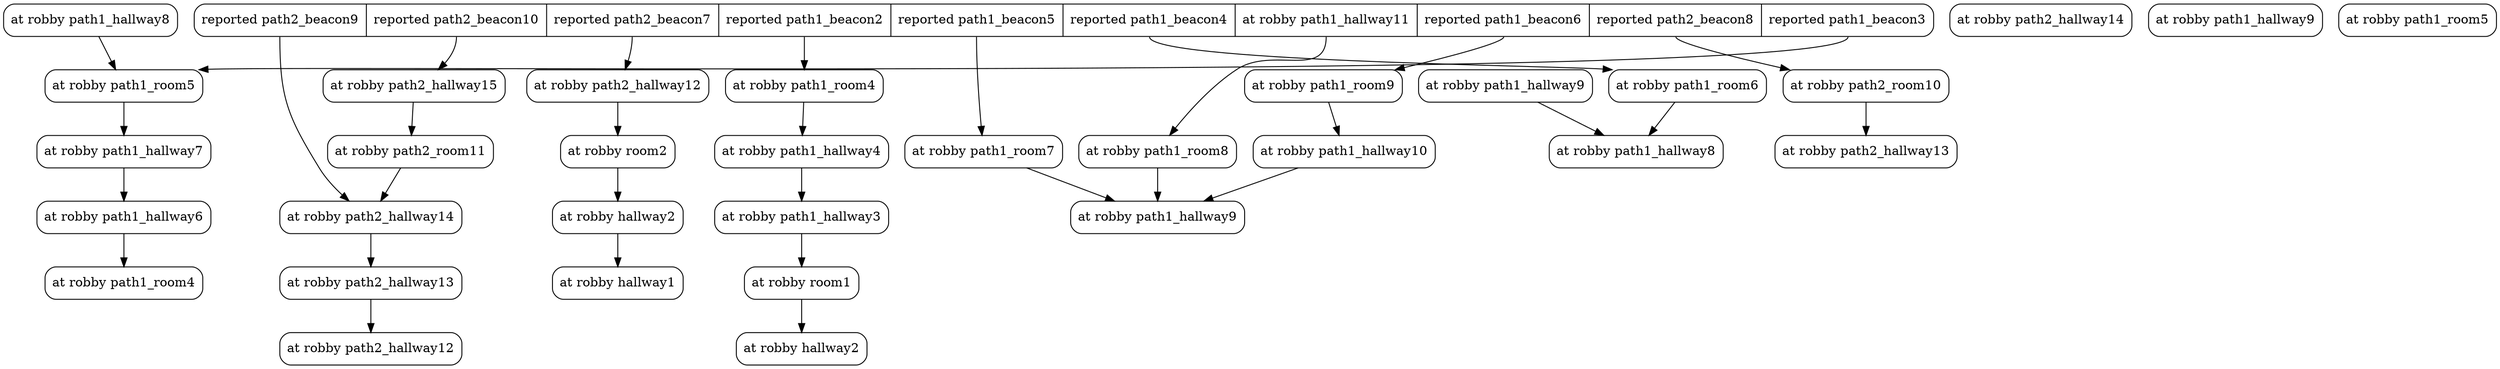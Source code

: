 digraph Tree {
	node [shape=Mrecord];
	 edge [style=solid, color=black];
struct0 [label="<reportedpath2_beacon9> reported path2_beacon9|<reportedpath2_beacon10> reported path2_beacon10|<reportedpath2_beacon7> reported path2_beacon7|<reportedpath1_beacon2> reported path1_beacon2|<reportedpath1_beacon5> reported path1_beacon5|<reportedpath1_beacon4> reported path1_beacon4|<atrobbypath1_hallway11> at robby path1_hallway11|<reportedpath1_beacon6> reported path1_beacon6|<reportedpath2_beacon8> reported path2_beacon8|<reportedpath1_beacon3> reported path1_beacon3"];
struct1 [label="<atrobbypath1_hallway8> at robby path1_hallway8"];
struct2 [label="<atrobbypath1_hallway8> at robby path1_hallway8"];
struct3 [label="<atrobbyhallway1> at robby hallway1"];
struct4 [label="<atrobbypath2_room11> at robby path2_room11"];
struct5 [label="<atrobbypath1_hallway4> at robby path1_hallway4"];
struct6 [label="<atrobbypath2_hallway14> at robby path2_hallway14"];
struct7 [label="<atrobbypath1_room4> at robby path1_room4"];
struct8 [label="<atrobbypath1_room4> at robby path1_room4"];
struct9 [label="<atrobbypath2_hallway12> at robby path2_hallway12"];
struct10 [label="<atrobbypath1_room5> at robby path1_room5"];
struct11 [label="<atrobbypath2_hallway14> at robby path2_hallway14"];
struct12 [label="<atrobbypath1_hallway3> at robby path1_hallway3"];
struct13 [label="<atrobbypath1_hallway9> at robby path1_hallway9"];
struct14 [label="<atrobbypath2_hallway12> at robby path2_hallway12"];
struct15 [label="<atrobbypath1_room6> at robby path1_room6"];
struct16 [label="<atrobbypath2_hallway13> at robby path2_hallway13"];
struct17 [label="<atrobbypath1_room9> at robby path1_room9"];
struct18 [label="<atrobbyroom2> at robby room2"];
struct19 [label="<atrobbypath1_hallway10> at robby path1_hallway10"];
struct20 [label="<atrobbypath1_hallway9> at robby path1_hallway9"];
struct21 [label="<atrobbyhallway2> at robby hallway2"];
struct22 [label="<atrobbypath1_room8> at robby path1_room8"];
struct23 [label="<atrobbypath1_hallway6> at robby path1_hallway6"];
struct24 [label="<atrobbypath2_room10> at robby path2_room10"];
struct25 [label="<atrobbypath2_hallway15> at robby path2_hallway15"];
struct26 [label="<atrobbypath1_hallway9> at robby path1_hallway9"];
struct27 [label="<atrobbyroom1> at robby room1"];
struct28 [label="<atrobbypath2_hallway13> at robby path2_hallway13"];
struct29 [label="<atrobbyhallway2> at robby hallway2"];
struct30 [label="<atrobbypath1_hallway7> at robby path1_hallway7"];
struct31 [label="<atrobbypath1_room7> at robby path1_room7"];
struct32 [label="<atrobbypath1_room5> at robby path1_room5"];
struct15:atrobbypath1_room6 -> struct2:atrobbypath1_hallway8;
struct13:atrobbypath1_hallway9 -> struct2:atrobbypath1_hallway8;
struct21:atrobbyhallway2 -> struct3:atrobbyhallway1;
struct25:atrobbypath2_hallway15 -> struct4:atrobbypath2_room11;
struct7:atrobbypath1_room4 -> struct5:atrobbypath1_hallway4;
struct0:reportedpath2_beacon9 -> struct6:atrobbypath2_hallway14;
struct23:atrobbypath1_hallway6 -> struct8:atrobbypath1_room4;
struct0:reportedpath1_beacon2 -> struct7:atrobbypath1_room4;
struct0:reportedpath2_beacon7 -> struct9:atrobbypath2_hallway12;
struct1:atrobbypath1_hallway8 -> struct10:atrobbypath1_room5;
struct4:atrobbypath2_room11 -> struct6:atrobbypath2_hallway14;
struct5:atrobbypath1_hallway4 -> struct12:atrobbypath1_hallway3;
struct22:atrobbypath1_room8 -> struct26:atrobbypath1_hallway9;
struct16:atrobbypath2_hallway13 -> struct14:atrobbypath2_hallway12;
struct0:reportedpath1_beacon4 -> struct15:atrobbypath1_room6;
struct6:atrobbypath2_hallway14 -> struct16:atrobbypath2_hallway13;
struct0:reportedpath1_beacon6 -> struct17:atrobbypath1_room9;
struct9:atrobbypath2_hallway12 -> struct18:atrobbyroom2;
struct17:atrobbypath1_room9 -> struct19:atrobbypath1_hallway10;
struct31:atrobbypath1_room7 -> struct26:atrobbypath1_hallway9;
struct18:atrobbyroom2 -> struct21:atrobbyhallway2;
struct0:atrobbypath1_hallway11 -> struct22:atrobbypath1_room8;
struct30:atrobbypath1_hallway7 -> struct23:atrobbypath1_hallway6;
struct0:reportedpath2_beacon8 -> struct24:atrobbypath2_room10;
struct0:reportedpath2_beacon10 -> struct25:atrobbypath2_hallway15;
struct19:atrobbypath1_hallway10 -> struct26:atrobbypath1_hallway9;
struct12:atrobbypath1_hallway3 -> struct27:atrobbyroom1;
struct24:atrobbypath2_room10 -> struct28:atrobbypath2_hallway13;
struct27:atrobbyroom1 -> struct29:atrobbyhallway2;
struct10:atrobbypath1_room5 -> struct30:atrobbypath1_hallway7;
struct0:reportedpath1_beacon5 -> struct31:atrobbypath1_room7;
struct0:reportedpath1_beacon3 -> struct10:atrobbypath1_room5;
}
